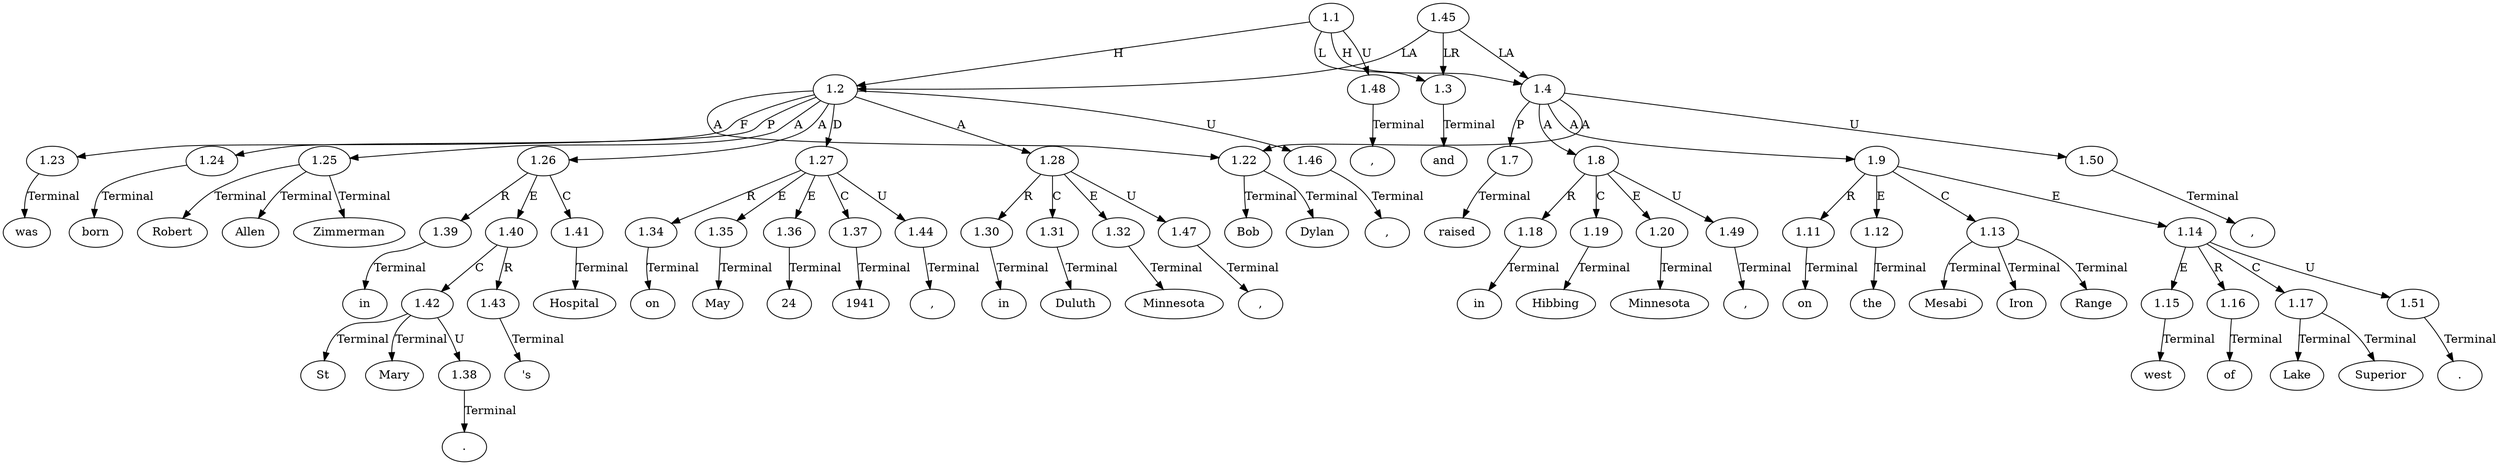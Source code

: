 // Graph
digraph {
	0.1 [label=Bob ordering=out]
	0.10 [label="." ordering=out]
	0.11 [label=Mary ordering=out]
	0.12 [label="'s" ordering=out]
	0.13 [label=Hospital ordering=out]
	0.14 [label=on ordering=out]
	0.15 [label=May ordering=out]
	0.16 [label=24 ordering=out]
	0.17 [label="," ordering=out]
	0.18 [label=1941 ordering=out]
	0.19 [label="," ordering=out]
	0.2 [label=Dylan ordering=out]
	0.20 [label=in ordering=out]
	0.21 [label=Duluth ordering=out]
	0.22 [label="," ordering=out]
	0.23 [label=Minnesota ordering=out]
	0.24 [label="," ordering=out]
	0.25 [label=and ordering=out]
	0.26 [label=raised ordering=out]
	0.27 [label=in ordering=out]
	0.28 [label=Hibbing ordering=out]
	0.29 [label="," ordering=out]
	0.3 [label=was ordering=out]
	0.30 [label=Minnesota ordering=out]
	0.31 [label="," ordering=out]
	0.32 [label=on ordering=out]
	0.33 [label=the ordering=out]
	0.34 [label=Mesabi ordering=out]
	0.35 [label=Iron ordering=out]
	0.36 [label=Range ordering=out]
	0.37 [label=west ordering=out]
	0.38 [label=of ordering=out]
	0.39 [label=Lake ordering=out]
	0.4 [label=born ordering=out]
	0.40 [label=Superior ordering=out]
	0.41 [label="." ordering=out]
	0.5 [label=Robert ordering=out]
	0.6 [label=Allen ordering=out]
	0.7 [label=Zimmerman ordering=out]
	0.8 [label=in ordering=out]
	0.9 [label=St ordering=out]
	1.1 [label=1.1 ordering=out]
	1.2 [label=1.2 ordering=out]
	1.3 [label=1.3 ordering=out]
	1.4 [label=1.4 ordering=out]
	1.7 [label=1.7 ordering=out]
	1.8 [label=1.8 ordering=out]
	1.9 [label=1.9 ordering=out]
	1.11 [label=1.11 ordering=out]
	1.12 [label=1.12 ordering=out]
	1.13 [label=1.13 ordering=out]
	1.14 [label=1.14 ordering=out]
	1.15 [label=1.15 ordering=out]
	1.16 [label=1.16 ordering=out]
	1.17 [label=1.17 ordering=out]
	1.18 [label=1.18 ordering=out]
	1.19 [label=1.19 ordering=out]
	1.20 [label=1.20 ordering=out]
	1.22 [label=1.22 ordering=out]
	1.23 [label=1.23 ordering=out]
	1.24 [label=1.24 ordering=out]
	1.25 [label=1.25 ordering=out]
	1.26 [label=1.26 ordering=out]
	1.27 [label=1.27 ordering=out]
	1.28 [label=1.28 ordering=out]
	1.30 [label=1.30 ordering=out]
	1.31 [label=1.31 ordering=out]
	1.32 [label=1.32 ordering=out]
	1.34 [label=1.34 ordering=out]
	1.35 [label=1.35 ordering=out]
	1.36 [label=1.36 ordering=out]
	1.37 [label=1.37 ordering=out]
	1.38 [label=1.38 ordering=out]
	1.39 [label=1.39 ordering=out]
	1.40 [label=1.40 ordering=out]
	1.41 [label=1.41 ordering=out]
	1.42 [label=1.42 ordering=out]
	1.43 [label=1.43 ordering=out]
	1.44 [label=1.44 ordering=out]
	1.45 [label=1.45 ordering=out]
	1.46 [label=1.46 ordering=out]
	1.47 [label=1.47 ordering=out]
	1.48 [label=1.48 ordering=out]
	1.49 [label=1.49 ordering=out]
	1.50 [label=1.50 ordering=out]
	1.51 [label=1.51 ordering=out]
	1.1 -> 1.2 [label=H ordering=out]
	1.1 -> 1.3 [label=L ordering=out]
	1.1 -> 1.4 [label=H ordering=out]
	1.1 -> 1.48 [label=U ordering=out]
	1.2 -> 1.22 [label=A ordering=out]
	1.2 -> 1.23 [label=F ordering=out]
	1.2 -> 1.24 [label=P ordering=out]
	1.2 -> 1.25 [label=A ordering=out]
	1.2 -> 1.26 [label=A ordering=out]
	1.2 -> 1.27 [label=D ordering=out]
	1.2 -> 1.28 [label=A ordering=out]
	1.2 -> 1.46 [label=U ordering=out]
	1.3 -> 0.25 [label=Terminal ordering=out]
	1.4 -> 1.7 [label=P ordering=out]
	1.4 -> 1.8 [label=A ordering=out]
	1.4 -> 1.9 [label=A ordering=out]
	1.4 -> 1.22 [label=A ordering=out]
	1.4 -> 1.50 [label=U ordering=out]
	1.7 -> 0.26 [label=Terminal ordering=out]
	1.8 -> 1.18 [label=R ordering=out]
	1.8 -> 1.19 [label=C ordering=out]
	1.8 -> 1.20 [label=E ordering=out]
	1.8 -> 1.49 [label=U ordering=out]
	1.9 -> 1.11 [label=R ordering=out]
	1.9 -> 1.12 [label=E ordering=out]
	1.9 -> 1.13 [label=C ordering=out]
	1.9 -> 1.14 [label=E ordering=out]
	1.11 -> 0.32 [label=Terminal ordering=out]
	1.12 -> 0.33 [label=Terminal ordering=out]
	1.13 -> 0.34 [label=Terminal ordering=out]
	1.13 -> 0.35 [label=Terminal ordering=out]
	1.13 -> 0.36 [label=Terminal ordering=out]
	1.14 -> 1.15 [label=E ordering=out]
	1.14 -> 1.16 [label=R ordering=out]
	1.14 -> 1.17 [label=C ordering=out]
	1.14 -> 1.51 [label=U ordering=out]
	1.15 -> 0.37 [label=Terminal ordering=out]
	1.16 -> 0.38 [label=Terminal ordering=out]
	1.17 -> 0.39 [label=Terminal ordering=out]
	1.17 -> 0.40 [label=Terminal ordering=out]
	1.18 -> 0.27 [label=Terminal ordering=out]
	1.19 -> 0.28 [label=Terminal ordering=out]
	1.20 -> 0.30 [label=Terminal ordering=out]
	1.22 -> 0.1 [label=Terminal ordering=out]
	1.22 -> 0.2 [label=Terminal ordering=out]
	1.23 -> 0.3 [label=Terminal ordering=out]
	1.24 -> 0.4 [label=Terminal ordering=out]
	1.25 -> 0.5 [label=Terminal ordering=out]
	1.25 -> 0.6 [label=Terminal ordering=out]
	1.25 -> 0.7 [label=Terminal ordering=out]
	1.26 -> 1.39 [label=R ordering=out]
	1.26 -> 1.40 [label=E ordering=out]
	1.26 -> 1.41 [label=C ordering=out]
	1.27 -> 1.34 [label=R ordering=out]
	1.27 -> 1.35 [label=E ordering=out]
	1.27 -> 1.36 [label=E ordering=out]
	1.27 -> 1.37 [label=C ordering=out]
	1.27 -> 1.44 [label=U ordering=out]
	1.28 -> 1.30 [label=R ordering=out]
	1.28 -> 1.31 [label=C ordering=out]
	1.28 -> 1.32 [label=E ordering=out]
	1.28 -> 1.47 [label=U ordering=out]
	1.30 -> 0.20 [label=Terminal ordering=out]
	1.31 -> 0.21 [label=Terminal ordering=out]
	1.32 -> 0.23 [label=Terminal ordering=out]
	1.34 -> 0.14 [label=Terminal ordering=out]
	1.35 -> 0.15 [label=Terminal ordering=out]
	1.36 -> 0.16 [label=Terminal ordering=out]
	1.37 -> 0.18 [label=Terminal ordering=out]
	1.38 -> 0.10 [label=Terminal ordering=out]
	1.39 -> 0.8 [label=Terminal ordering=out]
	1.40 -> 1.42 [label=C ordering=out]
	1.40 -> 1.43 [label=R ordering=out]
	1.41 -> 0.13 [label=Terminal ordering=out]
	1.42 -> 0.9 [label=Terminal ordering=out]
	1.42 -> 0.11 [label=Terminal ordering=out]
	1.42 -> 1.38 [label=U ordering=out]
	1.43 -> 0.12 [label=Terminal ordering=out]
	1.44 -> 0.17 [label=Terminal ordering=out]
	1.45 -> 1.2 [label=LA ordering=out]
	1.45 -> 1.3 [label=LR ordering=out]
	1.45 -> 1.4 [label=LA ordering=out]
	1.46 -> 0.19 [label=Terminal ordering=out]
	1.47 -> 0.22 [label=Terminal ordering=out]
	1.48 -> 0.24 [label=Terminal ordering=out]
	1.49 -> 0.29 [label=Terminal ordering=out]
	1.50 -> 0.31 [label=Terminal ordering=out]
	1.51 -> 0.41 [label=Terminal ordering=out]
}
